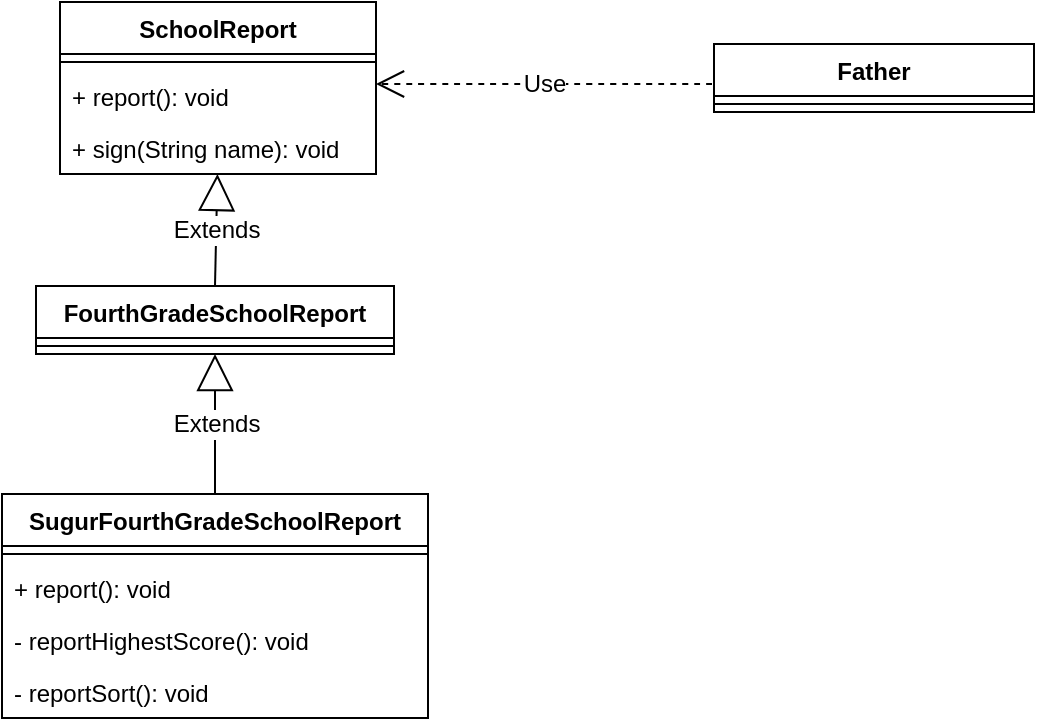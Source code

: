 <mxfile version="28.0.2">
  <diagram name="第 1 页" id="hrVFCs5CO7FDxG4dfD_f">
    <mxGraphModel dx="1580" dy="1642" grid="0" gridSize="10" guides="1" tooltips="1" connect="1" arrows="1" fold="1" page="0" pageScale="1" pageWidth="827" pageHeight="1169" math="0" shadow="0">
      <root>
        <mxCell id="0" />
        <mxCell id="1" parent="0" />
        <mxCell id="RF8cbCnB7UDdyWv7KK_H-5" value="SchoolReport" style="swimlane;fontStyle=1;align=center;verticalAlign=top;childLayout=stackLayout;horizontal=1;startSize=26;horizontalStack=0;resizeParent=1;resizeParentMax=0;resizeLast=0;collapsible=1;marginBottom=0;whiteSpace=wrap;html=1;" vertex="1" parent="1">
          <mxGeometry x="-359" y="-758" width="158" height="86" as="geometry" />
        </mxCell>
        <mxCell id="RF8cbCnB7UDdyWv7KK_H-7" value="" style="line;strokeWidth=1;fillColor=none;align=left;verticalAlign=middle;spacingTop=-1;spacingLeft=3;spacingRight=3;rotatable=0;labelPosition=right;points=[];portConstraint=eastwest;strokeColor=inherit;" vertex="1" parent="RF8cbCnB7UDdyWv7KK_H-5">
          <mxGeometry y="26" width="158" height="8" as="geometry" />
        </mxCell>
        <mxCell id="RF8cbCnB7UDdyWv7KK_H-8" value="+ report(): void" style="text;strokeColor=none;fillColor=none;align=left;verticalAlign=top;spacingLeft=4;spacingRight=4;overflow=hidden;rotatable=0;points=[[0,0.5],[1,0.5]];portConstraint=eastwest;whiteSpace=wrap;html=1;" vertex="1" parent="RF8cbCnB7UDdyWv7KK_H-5">
          <mxGeometry y="34" width="158" height="26" as="geometry" />
        </mxCell>
        <mxCell id="RF8cbCnB7UDdyWv7KK_H-9" value="+ sign(String name): void" style="text;strokeColor=none;fillColor=none;align=left;verticalAlign=top;spacingLeft=4;spacingRight=4;overflow=hidden;rotatable=0;points=[[0,0.5],[1,0.5]];portConstraint=eastwest;whiteSpace=wrap;html=1;" vertex="1" parent="RF8cbCnB7UDdyWv7KK_H-5">
          <mxGeometry y="60" width="158" height="26" as="geometry" />
        </mxCell>
        <mxCell id="RF8cbCnB7UDdyWv7KK_H-11" value="FourthGradeSchoolReport" style="swimlane;fontStyle=1;align=center;verticalAlign=top;childLayout=stackLayout;horizontal=1;startSize=26;horizontalStack=0;resizeParent=1;resizeParentMax=0;resizeLast=0;collapsible=1;marginBottom=0;whiteSpace=wrap;html=1;" vertex="1" parent="1">
          <mxGeometry x="-371" y="-616" width="179" height="34" as="geometry" />
        </mxCell>
        <mxCell id="RF8cbCnB7UDdyWv7KK_H-12" value="" style="line;strokeWidth=1;fillColor=none;align=left;verticalAlign=middle;spacingTop=-1;spacingLeft=3;spacingRight=3;rotatable=0;labelPosition=right;points=[];portConstraint=eastwest;strokeColor=inherit;" vertex="1" parent="RF8cbCnB7UDdyWv7KK_H-11">
          <mxGeometry y="26" width="179" height="8" as="geometry" />
        </mxCell>
        <mxCell id="RF8cbCnB7UDdyWv7KK_H-15" value="Extends" style="endArrow=block;endSize=16;endFill=0;html=1;rounded=0;fontSize=12;curved=1;exitX=0.5;exitY=0;exitDx=0;exitDy=0;" edge="1" parent="1" source="RF8cbCnB7UDdyWv7KK_H-11" target="RF8cbCnB7UDdyWv7KK_H-9">
          <mxGeometry width="160" relative="1" as="geometry">
            <mxPoint x="-359" y="-506" as="sourcePoint" />
            <mxPoint x="-199" y="-506" as="targetPoint" />
          </mxGeometry>
        </mxCell>
        <mxCell id="RF8cbCnB7UDdyWv7KK_H-16" value="SugurFourthGradeSchoolReport" style="swimlane;fontStyle=1;align=center;verticalAlign=top;childLayout=stackLayout;horizontal=1;startSize=26;horizontalStack=0;resizeParent=1;resizeParentMax=0;resizeLast=0;collapsible=1;marginBottom=0;whiteSpace=wrap;html=1;" vertex="1" parent="1">
          <mxGeometry x="-388" y="-512" width="213" height="112" as="geometry" />
        </mxCell>
        <mxCell id="RF8cbCnB7UDdyWv7KK_H-17" value="" style="line;strokeWidth=1;fillColor=none;align=left;verticalAlign=middle;spacingTop=-1;spacingLeft=3;spacingRight=3;rotatable=0;labelPosition=right;points=[];portConstraint=eastwest;strokeColor=inherit;" vertex="1" parent="RF8cbCnB7UDdyWv7KK_H-16">
          <mxGeometry y="26" width="213" height="8" as="geometry" />
        </mxCell>
        <mxCell id="RF8cbCnB7UDdyWv7KK_H-18" value="+ report(): void" style="text;strokeColor=none;fillColor=none;align=left;verticalAlign=top;spacingLeft=4;spacingRight=4;overflow=hidden;rotatable=0;points=[[0,0.5],[1,0.5]];portConstraint=eastwest;whiteSpace=wrap;html=1;" vertex="1" parent="RF8cbCnB7UDdyWv7KK_H-16">
          <mxGeometry y="34" width="213" height="26" as="geometry" />
        </mxCell>
        <mxCell id="RF8cbCnB7UDdyWv7KK_H-19" value="- reportHighestScore(): void" style="text;strokeColor=none;fillColor=none;align=left;verticalAlign=top;spacingLeft=4;spacingRight=4;overflow=hidden;rotatable=0;points=[[0,0.5],[1,0.5]];portConstraint=eastwest;whiteSpace=wrap;html=1;" vertex="1" parent="RF8cbCnB7UDdyWv7KK_H-16">
          <mxGeometry y="60" width="213" height="26" as="geometry" />
        </mxCell>
        <mxCell id="RF8cbCnB7UDdyWv7KK_H-20" value="- reportSort(): void" style="text;strokeColor=none;fillColor=none;align=left;verticalAlign=top;spacingLeft=4;spacingRight=4;overflow=hidden;rotatable=0;points=[[0,0.5],[1,0.5]];portConstraint=eastwest;whiteSpace=wrap;html=1;" vertex="1" parent="RF8cbCnB7UDdyWv7KK_H-16">
          <mxGeometry y="86" width="213" height="26" as="geometry" />
        </mxCell>
        <mxCell id="RF8cbCnB7UDdyWv7KK_H-21" value="Extends" style="endArrow=block;endSize=16;endFill=0;html=1;rounded=0;fontSize=12;curved=1;entryX=0.5;entryY=1;entryDx=0;entryDy=0;exitX=0.5;exitY=0;exitDx=0;exitDy=0;" edge="1" parent="1" source="RF8cbCnB7UDdyWv7KK_H-16" target="RF8cbCnB7UDdyWv7KK_H-11">
          <mxGeometry width="160" relative="1" as="geometry">
            <mxPoint x="-287" y="-517" as="sourcePoint" />
            <mxPoint x="-258" y="-544" as="targetPoint" />
          </mxGeometry>
        </mxCell>
        <mxCell id="RF8cbCnB7UDdyWv7KK_H-22" value="Father" style="swimlane;fontStyle=1;align=center;verticalAlign=top;childLayout=stackLayout;horizontal=1;startSize=26;horizontalStack=0;resizeParent=1;resizeParentMax=0;resizeLast=0;collapsible=1;marginBottom=0;whiteSpace=wrap;html=1;" vertex="1" parent="1">
          <mxGeometry x="-32" y="-737" width="160" height="34" as="geometry" />
        </mxCell>
        <mxCell id="RF8cbCnB7UDdyWv7KK_H-24" value="" style="line;strokeWidth=1;fillColor=none;align=left;verticalAlign=middle;spacingTop=-1;spacingLeft=3;spacingRight=3;rotatable=0;labelPosition=right;points=[];portConstraint=eastwest;strokeColor=inherit;" vertex="1" parent="RF8cbCnB7UDdyWv7KK_H-22">
          <mxGeometry y="26" width="160" height="8" as="geometry" />
        </mxCell>
        <mxCell id="RF8cbCnB7UDdyWv7KK_H-26" value="Use" style="endArrow=open;endSize=12;dashed=1;html=1;rounded=0;entryX=0.994;entryY=0.231;entryDx=0;entryDy=0;entryPerimeter=0;fontSize=12;curved=1;" edge="1" parent="1">
          <mxGeometry width="160" relative="1" as="geometry">
            <mxPoint x="-33" y="-717" as="sourcePoint" />
            <mxPoint x="-201.0" y="-717" as="targetPoint" />
          </mxGeometry>
        </mxCell>
      </root>
    </mxGraphModel>
  </diagram>
</mxfile>
